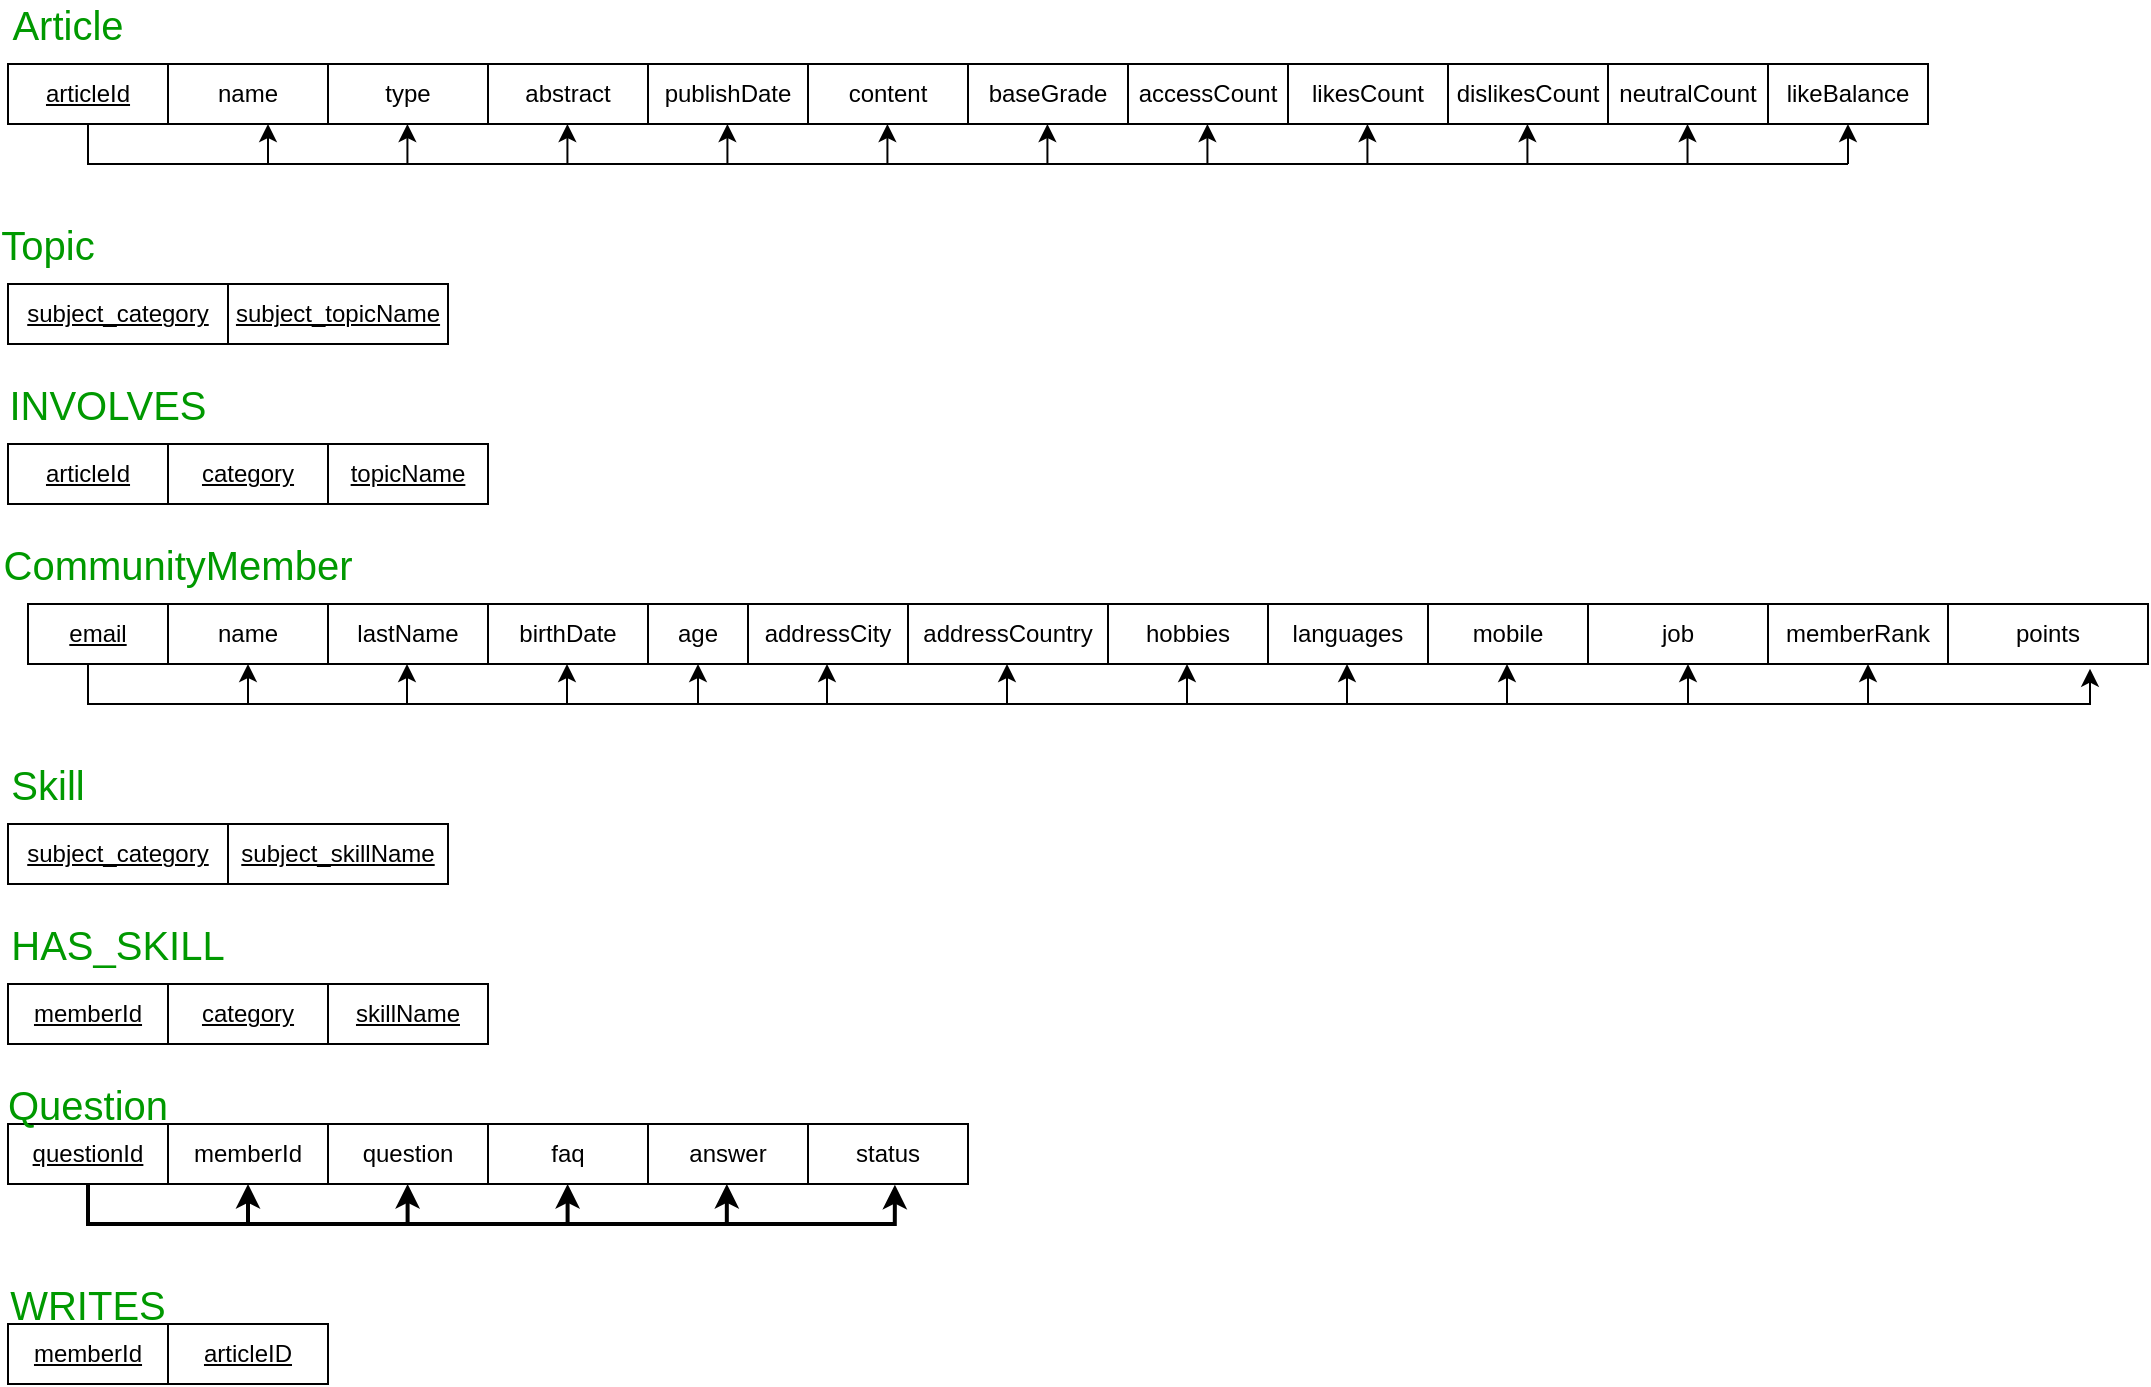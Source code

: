 <mxfile version="13.1.14"><diagram id="LavN22PY-kE-8j4nX-zg" name="Page-1"><mxGraphModel dx="2920" dy="1154" grid="1" gridSize="10" guides="1" tooltips="1" connect="1" arrows="1" fold="1" page="1" pageScale="1" pageWidth="1169" pageHeight="827" math="0" shadow="0"><root><mxCell id="0"/><mxCell id="1" parent="0"/><mxCell id="8LwGtu655vjVKNe4Sxbu-1" style="edgeStyle=orthogonalEdgeStyle;rounded=0;orthogonalLoop=1;jettySize=auto;html=1;exitX=0.5;exitY=1;exitDx=0;exitDy=0;entryX=0.625;entryY=1;entryDx=0;entryDy=0;entryPerimeter=0;" parent="1" source="8LwGtu655vjVKNe4Sxbu-2" target="8LwGtu655vjVKNe4Sxbu-3" edge="1"><mxGeometry relative="1" as="geometry"><mxPoint x="170" y="120" as="targetPoint"/></mxGeometry></mxCell><mxCell id="8LwGtu655vjVKNe4Sxbu-2" value="&lt;u&gt;articleId&lt;/u&gt;" style="rounded=0;whiteSpace=wrap;html=1;" parent="1" vertex="1"><mxGeometry x="40" y="50" width="80" height="30" as="geometry"/></mxCell><mxCell id="8LwGtu655vjVKNe4Sxbu-3" value="name" style="rounded=0;whiteSpace=wrap;html=1;" parent="1" vertex="1"><mxGeometry x="120" y="50" width="80" height="30" as="geometry"/></mxCell><mxCell id="8LwGtu655vjVKNe4Sxbu-4" value="type" style="rounded=0;whiteSpace=wrap;html=1;" parent="1" vertex="1"><mxGeometry x="200" y="50" width="80" height="30" as="geometry"/></mxCell><mxCell id="8LwGtu655vjVKNe4Sxbu-5" value="abstract" style="rounded=0;whiteSpace=wrap;html=1;" parent="1" vertex="1"><mxGeometry x="280" y="50" width="80" height="30" as="geometry"/></mxCell><mxCell id="8LwGtu655vjVKNe4Sxbu-6" value="publishDate" style="rounded=0;whiteSpace=wrap;html=1;" parent="1" vertex="1"><mxGeometry x="360" y="50" width="80" height="30" as="geometry"/></mxCell><mxCell id="8LwGtu655vjVKNe4Sxbu-7" value="content" style="rounded=0;whiteSpace=wrap;html=1;" parent="1" vertex="1"><mxGeometry x="440" y="50" width="80" height="30" as="geometry"/></mxCell><mxCell id="8LwGtu655vjVKNe4Sxbu-8" value="baseGrade" style="rounded=0;whiteSpace=wrap;html=1;" parent="1" vertex="1"><mxGeometry x="520" y="50" width="80" height="30" as="geometry"/></mxCell><mxCell id="8LwGtu655vjVKNe4Sxbu-9" value="accessCount" style="rounded=0;whiteSpace=wrap;html=1;" parent="1" vertex="1"><mxGeometry x="600" y="50" width="80" height="30" as="geometry"/></mxCell><mxCell id="8LwGtu655vjVKNe4Sxbu-10" value="likesCount" style="rounded=0;whiteSpace=wrap;html=1;" parent="1" vertex="1"><mxGeometry x="680" y="50" width="80" height="30" as="geometry"/></mxCell><mxCell id="8LwGtu655vjVKNe4Sxbu-11" value="dislikesCount" style="rounded=0;whiteSpace=wrap;html=1;" parent="1" vertex="1"><mxGeometry x="760" y="50" width="80" height="30" as="geometry"/></mxCell><mxCell id="8LwGtu655vjVKNe4Sxbu-12" value="neutralCount" style="rounded=0;whiteSpace=wrap;html=1;" parent="1" vertex="1"><mxGeometry x="840" y="50" width="80" height="30" as="geometry"/></mxCell><mxCell id="8LwGtu655vjVKNe4Sxbu-13" value="" style="endArrow=none;html=1;" parent="1" edge="1"><mxGeometry width="50" height="50" relative="1" as="geometry"><mxPoint x="170" y="100" as="sourcePoint"/><mxPoint x="960" y="100" as="targetPoint"/></mxGeometry></mxCell><mxCell id="8LwGtu655vjVKNe4Sxbu-14" value="" style="endArrow=classic;html=1;entryX=0.5;entryY=1;entryDx=0;entryDy=0;" parent="1" target="3tWzVsZkxQawGUXJD0JD-1" edge="1"><mxGeometry width="50" height="50" relative="1" as="geometry"><mxPoint x="960" y="100" as="sourcePoint"/><mxPoint x="590" y="80" as="targetPoint"/></mxGeometry></mxCell><mxCell id="8LwGtu655vjVKNe4Sxbu-15" value="" style="endArrow=classic;html=1;entryX=0.5;entryY=1;entryDx=0;entryDy=0;" parent="1" edge="1"><mxGeometry width="50" height="50" relative="1" as="geometry"><mxPoint x="399.71" y="100" as="sourcePoint"/><mxPoint x="399.71" y="80" as="targetPoint"/></mxGeometry></mxCell><mxCell id="8LwGtu655vjVKNe4Sxbu-16" value="" style="endArrow=classic;html=1;entryX=0.5;entryY=1;entryDx=0;entryDy=0;" parent="1" edge="1"><mxGeometry width="50" height="50" relative="1" as="geometry"><mxPoint x="319.71" y="100" as="sourcePoint"/><mxPoint x="319.71" y="80" as="targetPoint"/></mxGeometry></mxCell><mxCell id="8LwGtu655vjVKNe4Sxbu-17" value="" style="endArrow=classic;html=1;entryX=0.5;entryY=1;entryDx=0;entryDy=0;" parent="1" edge="1"><mxGeometry width="50" height="50" relative="1" as="geometry"><mxPoint x="239.71" y="100" as="sourcePoint"/><mxPoint x="239.71" y="80" as="targetPoint"/></mxGeometry></mxCell><mxCell id="8LwGtu655vjVKNe4Sxbu-18" value="&lt;u&gt;subject_category&lt;/u&gt;" style="rounded=0;whiteSpace=wrap;html=1;" parent="1" vertex="1"><mxGeometry x="40" y="160" width="110" height="30" as="geometry"/></mxCell><mxCell id="8LwGtu655vjVKNe4Sxbu-19" value="&lt;u&gt;subject_topicName&lt;/u&gt;" style="rounded=0;whiteSpace=wrap;html=1;" parent="1" vertex="1"><mxGeometry x="150" y="160" width="110" height="30" as="geometry"/></mxCell><mxCell id="8LwGtu655vjVKNe4Sxbu-20" value="&lt;u&gt;articleId&lt;/u&gt;" style="rounded=0;whiteSpace=wrap;html=1;" parent="1" vertex="1"><mxGeometry x="40" y="240" width="80" height="30" as="geometry"/></mxCell><mxCell id="8LwGtu655vjVKNe4Sxbu-21" value="category" style="rounded=0;whiteSpace=wrap;html=1;fontStyle=4" parent="1" vertex="1"><mxGeometry x="120" y="240" width="80" height="30" as="geometry"/></mxCell><mxCell id="8LwGtu655vjVKNe4Sxbu-22" value="topicName" style="rounded=0;whiteSpace=wrap;html=1;fontStyle=4" parent="1" vertex="1"><mxGeometry x="200" y="240" width="80" height="30" as="geometry"/></mxCell><mxCell id="8LwGtu655vjVKNe4Sxbu-23" style="edgeStyle=orthogonalEdgeStyle;rounded=0;orthogonalLoop=1;jettySize=auto;html=1;exitX=0.5;exitY=1;exitDx=0;exitDy=0;entryX=0.71;entryY=1.079;entryDx=0;entryDy=0;entryPerimeter=0;" parent="1" target="8LwGtu655vjVKNe4Sxbu-31" edge="1"><mxGeometry relative="1" as="geometry"><Array as="points"><mxPoint x="80" y="370"/><mxPoint x="1081" y="370"/></Array><mxPoint x="80" y="350.0" as="sourcePoint"/></mxGeometry></mxCell><mxCell id="8LwGtu655vjVKNe4Sxbu-25" value="name" style="rounded=0;whiteSpace=wrap;html=1;" parent="1" vertex="1"><mxGeometry x="120" y="320" width="80" height="30" as="geometry"/></mxCell><mxCell id="8LwGtu655vjVKNe4Sxbu-26" value="lastName" style="rounded=0;whiteSpace=wrap;html=1;" parent="1" vertex="1"><mxGeometry x="200" y="320" width="80" height="30" as="geometry"/></mxCell><mxCell id="8LwGtu655vjVKNe4Sxbu-27" value="birthDate" style="rounded=0;whiteSpace=wrap;html=1;" parent="1" vertex="1"><mxGeometry x="280" y="320" width="80" height="30" as="geometry"/></mxCell><mxCell id="8LwGtu655vjVKNe4Sxbu-28" value="age" style="rounded=0;whiteSpace=wrap;html=1;" parent="1" vertex="1"><mxGeometry x="360" y="320" width="50" height="30" as="geometry"/></mxCell><mxCell id="8LwGtu655vjVKNe4Sxbu-29" value="addressCity" style="rounded=0;whiteSpace=wrap;html=1;" parent="1" vertex="1"><mxGeometry x="410" y="320" width="80" height="30" as="geometry"/></mxCell><mxCell id="8LwGtu655vjVKNe4Sxbu-30" value="addressCountry" style="rounded=0;whiteSpace=wrap;html=1;" parent="1" vertex="1"><mxGeometry x="490" y="320" width="100" height="30" as="geometry"/></mxCell><mxCell id="8LwGtu655vjVKNe4Sxbu-31" value="points" style="rounded=0;whiteSpace=wrap;html=1;" parent="1" vertex="1"><mxGeometry x="1010" y="320" width="100" height="30" as="geometry"/></mxCell><mxCell id="8LwGtu655vjVKNe4Sxbu-32" value="hobbies" style="rounded=0;whiteSpace=wrap;html=1;" parent="1" vertex="1"><mxGeometry x="590" y="320" width="80" height="30" as="geometry"/></mxCell><mxCell id="8LwGtu655vjVKNe4Sxbu-33" value="languages" style="rounded=0;whiteSpace=wrap;html=1;" parent="1" vertex="1"><mxGeometry x="670" y="320" width="80" height="30" as="geometry"/></mxCell><mxCell id="8LwGtu655vjVKNe4Sxbu-34" value="email" style="rounded=0;whiteSpace=wrap;html=1;fontStyle=4" parent="1" vertex="1"><mxGeometry x="50" y="320" width="70" height="30" as="geometry"/></mxCell><mxCell id="8LwGtu655vjVKNe4Sxbu-35" value="mobile" style="rounded=0;whiteSpace=wrap;html=1;" parent="1" vertex="1"><mxGeometry x="750" y="320" width="80" height="30" as="geometry"/></mxCell><mxCell id="8LwGtu655vjVKNe4Sxbu-36" value="job" style="rounded=0;whiteSpace=wrap;html=1;" parent="1" vertex="1"><mxGeometry x="830" y="320" width="90" height="30" as="geometry"/></mxCell><mxCell id="8LwGtu655vjVKNe4Sxbu-37" value="memberRank" style="rounded=0;whiteSpace=wrap;html=1;" parent="1" vertex="1"><mxGeometry x="920" y="320" width="90" height="30" as="geometry"/></mxCell><mxCell id="8LwGtu655vjVKNe4Sxbu-38" value="" style="endArrow=classic;html=1;entryX=0.5;entryY=1;entryDx=0;entryDy=0;" parent="1" target="8LwGtu655vjVKNe4Sxbu-25" edge="1"><mxGeometry width="50" height="50" relative="1" as="geometry"><mxPoint x="160" y="370" as="sourcePoint"/><mxPoint x="230" y="290" as="targetPoint"/></mxGeometry></mxCell><mxCell id="8LwGtu655vjVKNe4Sxbu-39" value="" style="endArrow=classic;html=1;entryX=0.5;entryY=1;entryDx=0;entryDy=0;" parent="1" edge="1"><mxGeometry width="50" height="50" relative="1" as="geometry"><mxPoint x="239.5" y="370" as="sourcePoint"/><mxPoint x="239.5" y="350" as="targetPoint"/></mxGeometry></mxCell><mxCell id="8LwGtu655vjVKNe4Sxbu-40" value="" style="endArrow=classic;html=1;entryX=0.5;entryY=1;entryDx=0;entryDy=0;" parent="1" edge="1"><mxGeometry width="50" height="50" relative="1" as="geometry"><mxPoint x="319.5" y="370" as="sourcePoint"/><mxPoint x="319.5" y="350" as="targetPoint"/></mxGeometry></mxCell><mxCell id="8LwGtu655vjVKNe4Sxbu-41" value="" style="endArrow=classic;html=1;entryX=0.5;entryY=1;entryDx=0;entryDy=0;" parent="1" edge="1"><mxGeometry width="50" height="50" relative="1" as="geometry"><mxPoint x="449.5" y="370" as="sourcePoint"/><mxPoint x="449.5" y="350" as="targetPoint"/></mxGeometry></mxCell><mxCell id="8LwGtu655vjVKNe4Sxbu-42" value="" style="endArrow=classic;html=1;entryX=0.5;entryY=1;entryDx=0;entryDy=0;" parent="1" edge="1"><mxGeometry width="50" height="50" relative="1" as="geometry"><mxPoint x="539.5" y="370" as="sourcePoint"/><mxPoint x="539.5" y="350" as="targetPoint"/></mxGeometry></mxCell><mxCell id="8LwGtu655vjVKNe4Sxbu-43" value="" style="endArrow=classic;html=1;entryX=0.5;entryY=1;entryDx=0;entryDy=0;" parent="1" edge="1"><mxGeometry width="50" height="50" relative="1" as="geometry"><mxPoint x="629.5" y="370" as="sourcePoint"/><mxPoint x="629.5" y="350" as="targetPoint"/></mxGeometry></mxCell><mxCell id="8LwGtu655vjVKNe4Sxbu-44" value="" style="endArrow=classic;html=1;entryX=0.5;entryY=1;entryDx=0;entryDy=0;" parent="1" edge="1"><mxGeometry width="50" height="50" relative="1" as="geometry"><mxPoint x="709.5" y="370" as="sourcePoint"/><mxPoint x="709.5" y="350" as="targetPoint"/></mxGeometry></mxCell><mxCell id="8LwGtu655vjVKNe4Sxbu-46" value="" style="endArrow=classic;html=1;entryX=0.5;entryY=1;entryDx=0;entryDy=0;" parent="1" edge="1"><mxGeometry width="50" height="50" relative="1" as="geometry"><mxPoint x="789.5" y="370" as="sourcePoint"/><mxPoint x="789.5" y="350" as="targetPoint"/></mxGeometry></mxCell><mxCell id="8LwGtu655vjVKNe4Sxbu-47" value="" style="endArrow=classic;html=1;entryX=0.5;entryY=1;entryDx=0;entryDy=0;" parent="1" edge="1"><mxGeometry width="50" height="50" relative="1" as="geometry"><mxPoint x="880" y="370" as="sourcePoint"/><mxPoint x="880" y="350" as="targetPoint"/></mxGeometry></mxCell><mxCell id="8LwGtu655vjVKNe4Sxbu-48" value="&lt;u&gt;subject_category&lt;/u&gt;" style="rounded=0;whiteSpace=wrap;html=1;" parent="1" vertex="1"><mxGeometry x="40" y="430" width="110" height="30" as="geometry"/></mxCell><mxCell id="8LwGtu655vjVKNe4Sxbu-49" value="&lt;u&gt;subject_skillName&lt;/u&gt;" style="rounded=0;whiteSpace=wrap;html=1;" parent="1" vertex="1"><mxGeometry x="150" y="430" width="110" height="30" as="geometry"/></mxCell><mxCell id="8LwGtu655vjVKNe4Sxbu-50" value="&lt;u&gt;memberId&lt;/u&gt;" style="rounded=0;whiteSpace=wrap;html=1;" parent="1" vertex="1"><mxGeometry x="40" y="510" width="80" height="30" as="geometry"/></mxCell><mxCell id="8LwGtu655vjVKNe4Sxbu-51" value="category" style="rounded=0;whiteSpace=wrap;html=1;fontStyle=4" parent="1" vertex="1"><mxGeometry x="120" y="510" width="80" height="30" as="geometry"/></mxCell><mxCell id="8LwGtu655vjVKNe4Sxbu-52" value="skillName" style="rounded=0;whiteSpace=wrap;html=1;fontStyle=4" parent="1" vertex="1"><mxGeometry x="200" y="510" width="80" height="30" as="geometry"/></mxCell><mxCell id="8LwGtu655vjVKNe4Sxbu-53" style="edgeStyle=orthogonalEdgeStyle;rounded=0;orthogonalLoop=1;jettySize=auto;html=1;exitX=0.5;exitY=1;exitDx=0;exitDy=0;strokeColor=#000000;strokeWidth=2;entryX=0.543;entryY=1.013;entryDx=0;entryDy=0;entryPerimeter=0;" parent="1" source="8LwGtu655vjVKNe4Sxbu-54" target="8LwGtu655vjVKNe4Sxbu-59" edge="1"><mxGeometry relative="1" as="geometry"><mxPoint x="250" y="670" as="targetPoint"/></mxGeometry></mxCell><mxCell id="8LwGtu655vjVKNe4Sxbu-54" value="&lt;u&gt;questionId&lt;/u&gt;" style="rounded=0;whiteSpace=wrap;html=1;" parent="1" vertex="1"><mxGeometry x="40" y="580" width="80" height="30" as="geometry"/></mxCell><mxCell id="8LwGtu655vjVKNe4Sxbu-55" value="memberId" style="rounded=0;whiteSpace=wrap;html=1;" parent="1" vertex="1"><mxGeometry x="120" y="580" width="80" height="30" as="geometry"/></mxCell><mxCell id="8LwGtu655vjVKNe4Sxbu-56" value="question" style="rounded=0;whiteSpace=wrap;html=1;" parent="1" vertex="1"><mxGeometry x="200" y="580" width="80" height="30" as="geometry"/></mxCell><mxCell id="8LwGtu655vjVKNe4Sxbu-57" value="faq" style="rounded=0;whiteSpace=wrap;html=1;" parent="1" vertex="1"><mxGeometry x="280" y="580" width="80" height="30" as="geometry"/></mxCell><mxCell id="8LwGtu655vjVKNe4Sxbu-58" value="answer" style="rounded=0;whiteSpace=wrap;html=1;" parent="1" vertex="1"><mxGeometry x="360" y="580" width="80" height="30" as="geometry"/></mxCell><mxCell id="8LwGtu655vjVKNe4Sxbu-59" value="status" style="rounded=0;whiteSpace=wrap;html=1;" parent="1" vertex="1"><mxGeometry x="440" y="580" width="80" height="30" as="geometry"/></mxCell><mxCell id="8LwGtu655vjVKNe4Sxbu-60" value="" style="endArrow=classic;html=1;strokeColor=#000000;strokeWidth=2;entryX=0.5;entryY=1;entryDx=0;entryDy=0;" parent="1" target="8LwGtu655vjVKNe4Sxbu-55" edge="1"><mxGeometry width="50" height="50" relative="1" as="geometry"><mxPoint x="160" y="630" as="sourcePoint"/><mxPoint x="360" y="550" as="targetPoint"/></mxGeometry></mxCell><mxCell id="8LwGtu655vjVKNe4Sxbu-61" value="&lt;u&gt;memberId&lt;/u&gt;" style="rounded=0;whiteSpace=wrap;html=1;" parent="1" vertex="1"><mxGeometry x="40" y="680" width="80" height="30" as="geometry"/></mxCell><mxCell id="8LwGtu655vjVKNe4Sxbu-62" value="articleID" style="rounded=0;whiteSpace=wrap;html=1;fontStyle=4" parent="1" vertex="1"><mxGeometry x="120" y="680" width="80" height="30" as="geometry"/></mxCell><mxCell id="8LwGtu655vjVKNe4Sxbu-65" value="Article" style="text;html=1;strokeColor=none;fillColor=none;align=center;verticalAlign=middle;whiteSpace=wrap;rounded=0;fontSize=20;fontColor=#009900;" parent="1" vertex="1"><mxGeometry x="40" y="20" width="60" height="20" as="geometry"/></mxCell><mxCell id="8LwGtu655vjVKNe4Sxbu-66" value="Topic" style="text;html=1;strokeColor=none;fillColor=none;align=center;verticalAlign=middle;whiteSpace=wrap;rounded=0;fontSize=20;fontColor=#009900;" parent="1" vertex="1"><mxGeometry x="40" y="130" width="40" height="20" as="geometry"/></mxCell><mxCell id="8LwGtu655vjVKNe4Sxbu-67" value="INVOLVES" style="text;html=1;strokeColor=none;fillColor=none;align=center;verticalAlign=middle;whiteSpace=wrap;rounded=0;fontSize=20;fontColor=#009900;" parent="1" vertex="1"><mxGeometry x="40" y="210" width="100" height="20" as="geometry"/></mxCell><mxCell id="8LwGtu655vjVKNe4Sxbu-68" value="CommunityMember" style="text;html=1;strokeColor=none;fillColor=none;align=center;verticalAlign=middle;whiteSpace=wrap;rounded=0;fontSize=20;fontColor=#009900;" parent="1" vertex="1"><mxGeometry x="40" y="290" width="170" height="20" as="geometry"/></mxCell><mxCell id="8LwGtu655vjVKNe4Sxbu-69" value="Skill" style="text;html=1;strokeColor=none;fillColor=none;align=center;verticalAlign=middle;whiteSpace=wrap;rounded=0;fontSize=20;fontColor=#009900;" parent="1" vertex="1"><mxGeometry x="40" y="400" width="40" height="20" as="geometry"/></mxCell><mxCell id="8LwGtu655vjVKNe4Sxbu-70" value="HAS_SKILL" style="text;html=1;strokeColor=none;fillColor=none;align=center;verticalAlign=middle;whiteSpace=wrap;rounded=0;fontSize=20;fontColor=#009900;" parent="1" vertex="1"><mxGeometry x="40" y="480" width="110" height="20" as="geometry"/></mxCell><mxCell id="8LwGtu655vjVKNe4Sxbu-71" value="Question" style="text;html=1;strokeColor=none;fillColor=none;align=center;verticalAlign=middle;whiteSpace=wrap;rounded=0;fontSize=20;fontColor=#009900;" parent="1" vertex="1"><mxGeometry x="40" y="560" width="80" height="20" as="geometry"/></mxCell><mxCell id="8LwGtu655vjVKNe4Sxbu-72" value="WRITES" style="text;html=1;strokeColor=none;fillColor=none;align=center;verticalAlign=middle;whiteSpace=wrap;rounded=0;fontSize=20;fontColor=#009900;" parent="1" vertex="1"><mxGeometry x="40" y="660" width="80" height="20" as="geometry"/></mxCell><mxCell id="8LwGtu655vjVKNe4Sxbu-74" value="" style="endArrow=classic;html=1;entryX=0.5;entryY=1;entryDx=0;entryDy=0;" parent="1" target="8LwGtu655vjVKNe4Sxbu-28" edge="1"><mxGeometry width="50" height="50" relative="1" as="geometry"><mxPoint x="385" y="370" as="sourcePoint"/><mxPoint x="319.5" y="350" as="targetPoint"/></mxGeometry></mxCell><mxCell id="8LwGtu655vjVKNe4Sxbu-75" value="" style="endArrow=classic;html=1;entryX=0.5;entryY=1;entryDx=0;entryDy=0;" parent="1" edge="1"><mxGeometry width="50" height="50" relative="1" as="geometry"><mxPoint x="559.71" y="100" as="sourcePoint"/><mxPoint x="559.71" y="80" as="targetPoint"/></mxGeometry></mxCell><mxCell id="8LwGtu655vjVKNe4Sxbu-76" value="" style="endArrow=classic;html=1;entryX=0.5;entryY=1;entryDx=0;entryDy=0;" parent="1" edge="1"><mxGeometry width="50" height="50" relative="1" as="geometry"><mxPoint x="479.71" y="100" as="sourcePoint"/><mxPoint x="479.71" y="80" as="targetPoint"/></mxGeometry></mxCell><mxCell id="8LwGtu655vjVKNe4Sxbu-77" value="" style="endArrow=classic;html=1;entryX=0.5;entryY=1;entryDx=0;entryDy=0;" parent="1" edge="1"><mxGeometry width="50" height="50" relative="1" as="geometry"><mxPoint x="639.71" y="100" as="sourcePoint"/><mxPoint x="639.71" y="80" as="targetPoint"/></mxGeometry></mxCell><mxCell id="8LwGtu655vjVKNe4Sxbu-78" value="" style="endArrow=classic;html=1;entryX=0.5;entryY=1;entryDx=0;entryDy=0;" parent="1" edge="1"><mxGeometry width="50" height="50" relative="1" as="geometry"><mxPoint x="719.71" y="100" as="sourcePoint"/><mxPoint x="719.71" y="80" as="targetPoint"/></mxGeometry></mxCell><mxCell id="8LwGtu655vjVKNe4Sxbu-79" value="" style="endArrow=classic;html=1;entryX=0.5;entryY=1;entryDx=0;entryDy=0;" parent="1" edge="1"><mxGeometry width="50" height="50" relative="1" as="geometry"><mxPoint x="799.71" y="100" as="sourcePoint"/><mxPoint x="799.71" y="80" as="targetPoint"/></mxGeometry></mxCell><mxCell id="8LwGtu655vjVKNe4Sxbu-80" value="" style="endArrow=classic;html=1;strokeColor=#000000;strokeWidth=2;entryX=0.5;entryY=1;entryDx=0;entryDy=0;" parent="1" edge="1"><mxGeometry width="50" height="50" relative="1" as="geometry"><mxPoint x="239.8" y="630" as="sourcePoint"/><mxPoint x="239.8" y="610" as="targetPoint"/></mxGeometry></mxCell><mxCell id="8LwGtu655vjVKNe4Sxbu-81" value="" style="endArrow=classic;html=1;strokeColor=#000000;strokeWidth=2;entryX=0.5;entryY=1;entryDx=0;entryDy=0;" parent="1" edge="1"><mxGeometry width="50" height="50" relative="1" as="geometry"><mxPoint x="319.8" y="630" as="sourcePoint"/><mxPoint x="319.8" y="610" as="targetPoint"/></mxGeometry></mxCell><mxCell id="8LwGtu655vjVKNe4Sxbu-82" value="" style="endArrow=classic;html=1;strokeColor=#000000;strokeWidth=2;entryX=0.5;entryY=1;entryDx=0;entryDy=0;" parent="1" edge="1"><mxGeometry width="50" height="50" relative="1" as="geometry"><mxPoint x="399.41" y="630" as="sourcePoint"/><mxPoint x="399.41" y="610" as="targetPoint"/></mxGeometry></mxCell><mxCell id="8LwGtu655vjVKNe4Sxbu-83" value="" style="endArrow=classic;html=1;entryX=0.5;entryY=1;entryDx=0;entryDy=0;" parent="1" edge="1"><mxGeometry width="50" height="50" relative="1" as="geometry"><mxPoint x="970.0" y="370" as="sourcePoint"/><mxPoint x="970.0" y="350" as="targetPoint"/></mxGeometry></mxCell><mxCell id="3tWzVsZkxQawGUXJD0JD-1" value="likeBalance" style="rounded=0;whiteSpace=wrap;html=1;" vertex="1" parent="1"><mxGeometry x="920" y="50" width="80" height="30" as="geometry"/></mxCell><mxCell id="3tWzVsZkxQawGUXJD0JD-3" value="" style="endArrow=classic;html=1;entryX=0.5;entryY=1;entryDx=0;entryDy=0;" edge="1" parent="1"><mxGeometry width="50" height="50" relative="1" as="geometry"><mxPoint x="879.76" y="100" as="sourcePoint"/><mxPoint x="879.76" y="80" as="targetPoint"/></mxGeometry></mxCell></root></mxGraphModel></diagram></mxfile>